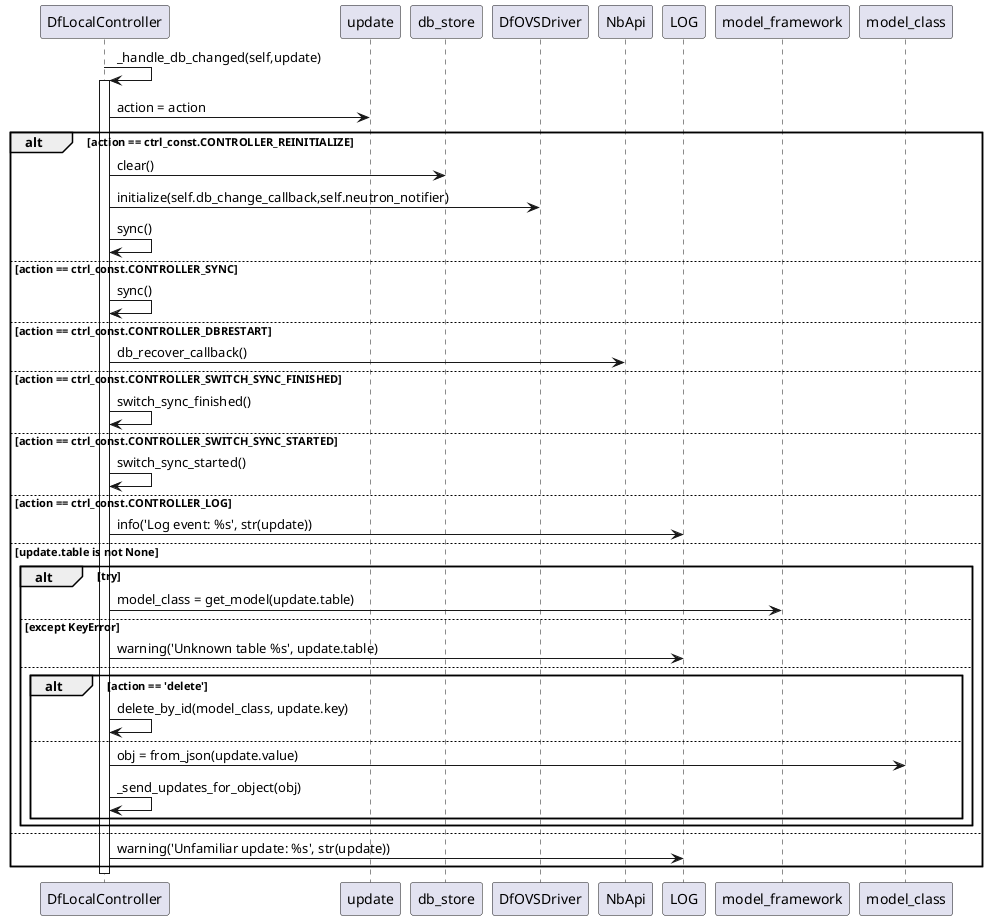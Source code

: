 @startuml handle db change
DfLocalController->DfLocalController:_handle_db_changed(self,update)
activate DfLocalController
DfLocalController->update:action = action
alt action == ctrl_const.CONTROLLER_REINITIALIZE
    DfLocalController->db_store:clear()
    DfLocalController->DfOVSDriver:initialize(self.db_change_callback,self.neutron_notifier)
    DfLocalController->DfLocalController:sync()
else action == ctrl_const.CONTROLLER_SYNC
    DfLocalController->DfLocalController:sync()
else action == ctrl_const.CONTROLLER_DBRESTART
    DfLocalController->NbApi:db_recover_callback()
else action == ctrl_const.CONTROLLER_SWITCH_SYNC_FINISHED
    DfLocalController->DfLocalController:switch_sync_finished()
else action == ctrl_const.CONTROLLER_SWITCH_SYNC_STARTED
    DfLocalController->DfLocalController:switch_sync_started()
else action == ctrl_const.CONTROLLER_LOG
    DfLocalController->LOG:info('Log event: %s', str(update))
else update.table is not None
    alt try
        DfLocalController-> model_framework:model_class = get_model(update.table)
    else except KeyError
        ' # Model class not found, possibly update was not about a model
        DfLocalController->LOG:warning('Unknown table %s', update.table)
    else
        alt action == 'delete'
            DfLocalController->DfLocalController:delete_by_id(model_class, update.key)
        else
            DfLocalController->model_class:obj = from_json(update.value)
            DfLocalController->DfLocalController:_send_updates_for_object(obj)
        end
    end
else
    DfLocalController->LOG:warning('Unfamiliar update: %s', str(update))
end
deactivate
@enduml